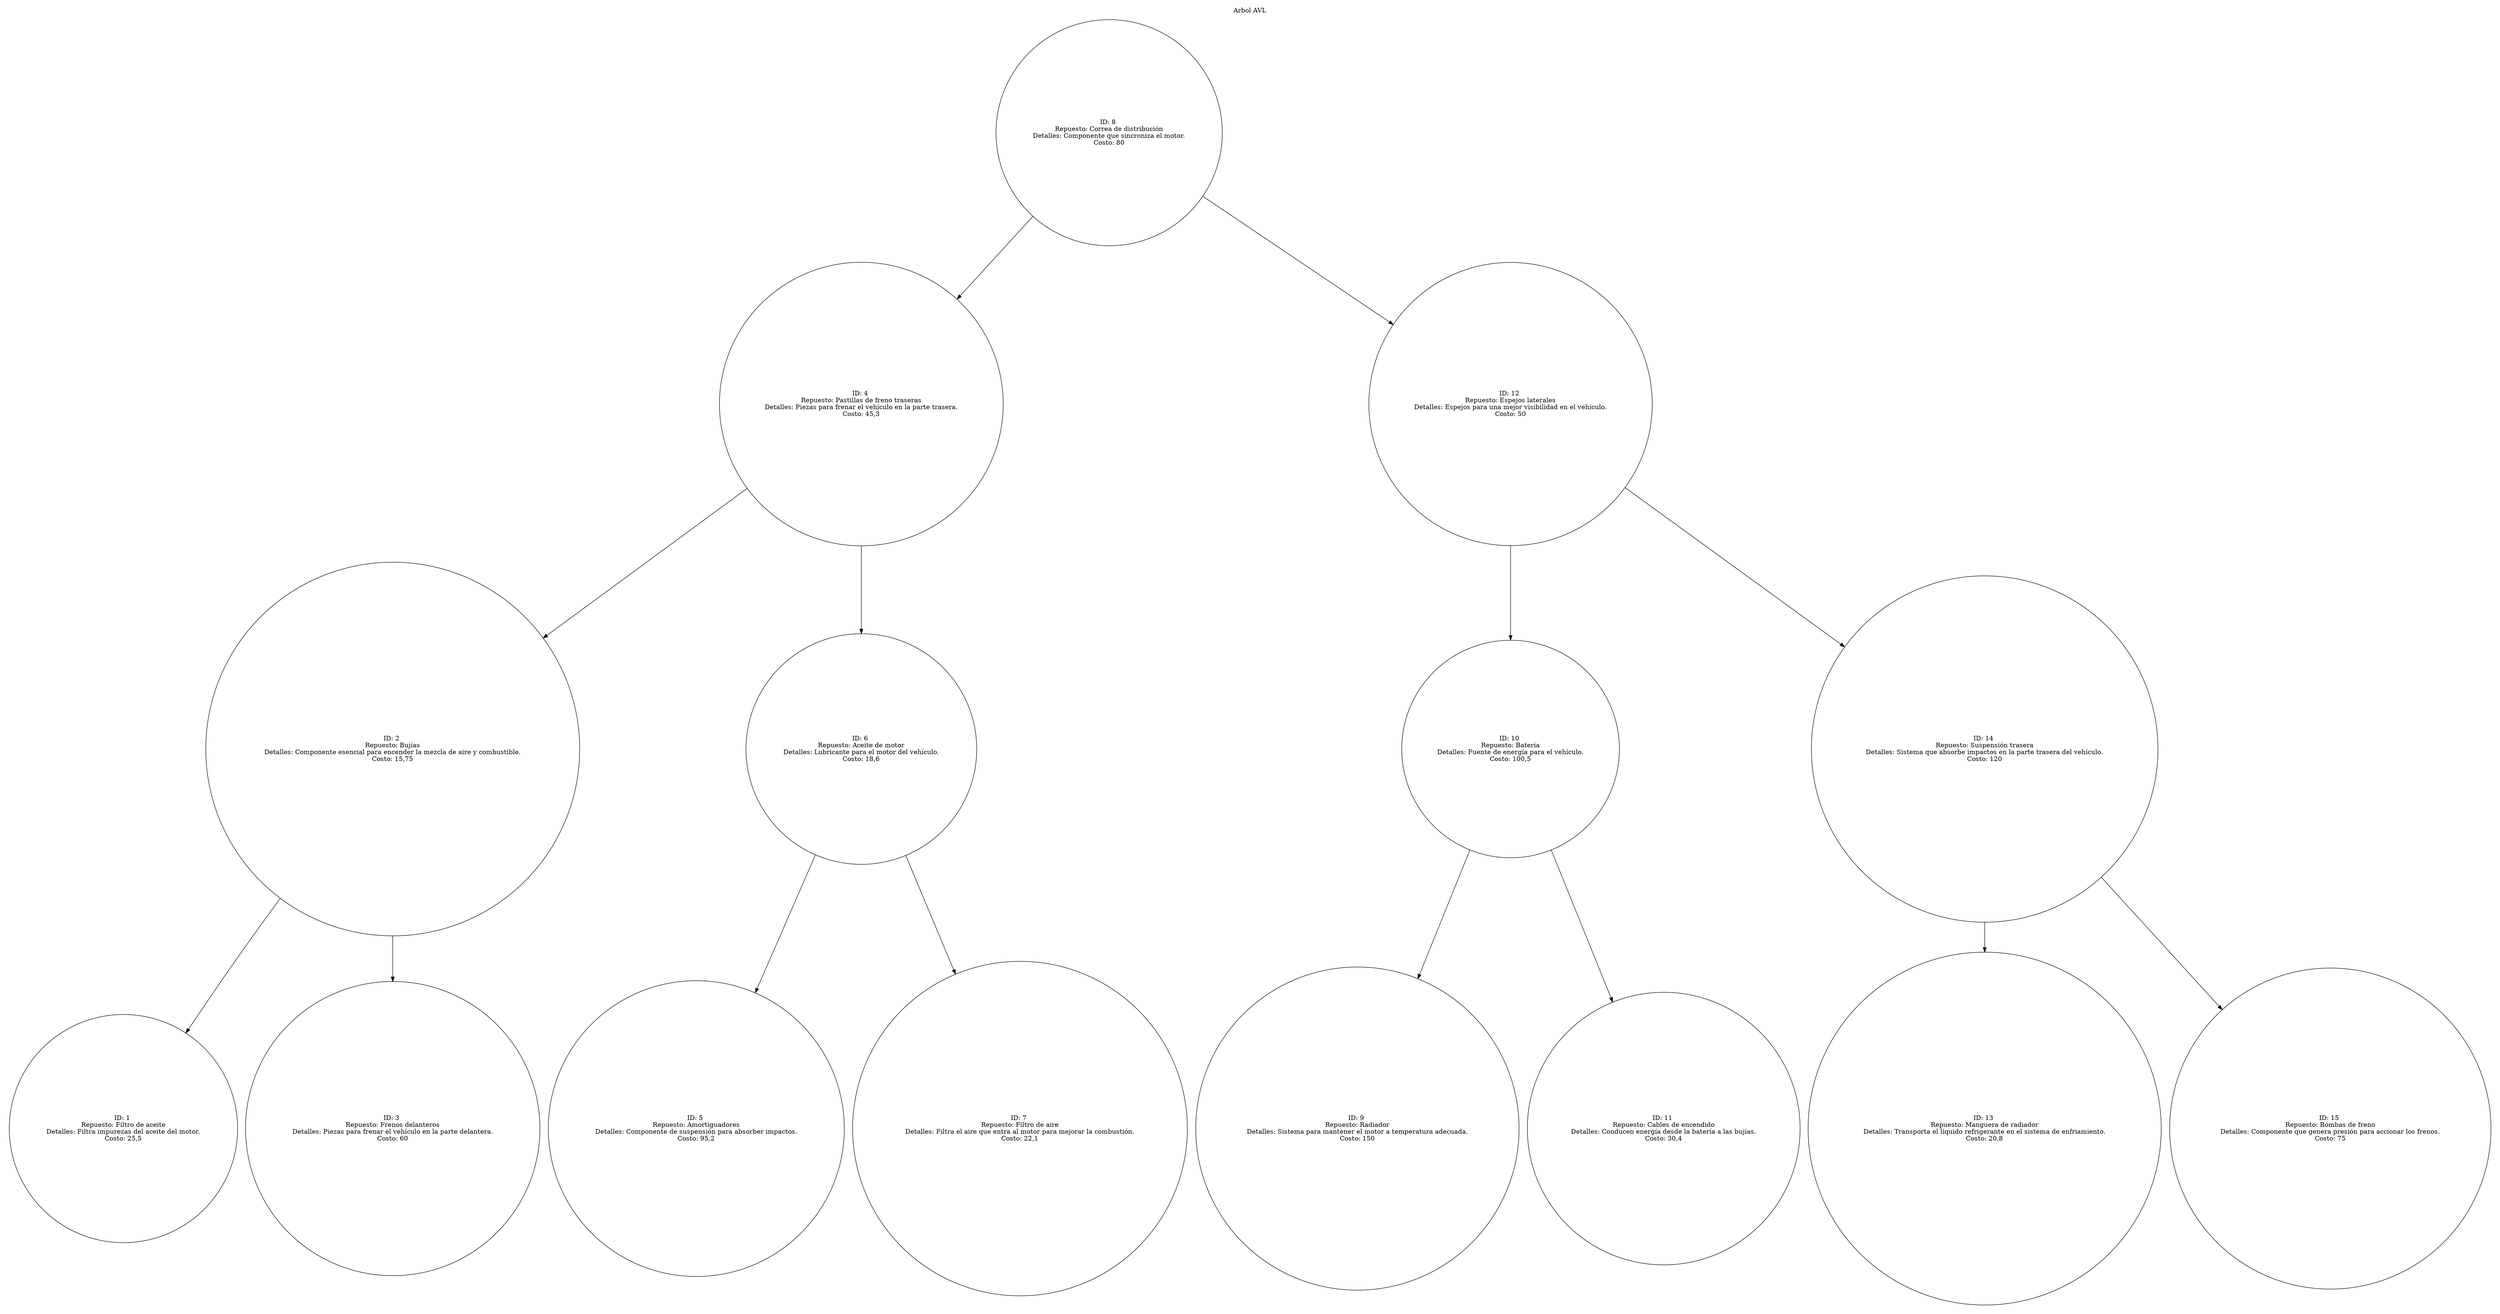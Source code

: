 digraph AVL{
	node[shape=circle];
	graph[pencolor=transparent];
	subgraph cluster_0{
		label = "Arbol AVL";
	"8" [label = "ID: 8 
Repuesto: Correa de distribución
Detalles: Componente que sincroniza el motor.
Costo: 80"];
	"8" -> "4";
	"8" -> "12";
	"4" [label = "ID: 4 
Repuesto: Pastillas de freno traseras
Detalles: Piezas para frenar el vehículo en la parte trasera.
Costo: 45,3"];
	"4" -> "2";
	"4" -> "6";
	"2" [label = "ID: 2 
Repuesto: Bujías
Detalles: Componente esencial para encender la mezcla de aire y combustible.
Costo: 15,75"];
	"2" -> "1";
	"2" -> "3";
	"1" [label = "ID: 1 
Repuesto: Filtro de aceite
Detalles: Filtra impurezas del aceite del motor.
Costo: 25,5"];
	"3" [label = "ID: 3 
Repuesto: Frenos delanteros
Detalles: Piezas para frenar el vehículo en la parte delantera.
Costo: 60"];
	"6" [label = "ID: 6 
Repuesto: Aceite de motor
Detalles: Lubricante para el motor del vehículo.
Costo: 18,6"];
	"6" -> "5";
	"6" -> "7";
	"5" [label = "ID: 5 
Repuesto: Amortiguadores
Detalles: Componente de suspensión para absorber impactos.
Costo: 95,2"];
	"7" [label = "ID: 7 
Repuesto: Filtro de aire
Detalles: Filtra el aire que entra al motor para mejorar la combustión.
Costo: 22,1"];
	"12" [label = "ID: 12 
Repuesto: Espejos laterales
Detalles: Espejos para una mejor visibilidad en el vehículo.
Costo: 50"];
	"12" -> "10";
	"12" -> "14";
	"10" [label = "ID: 10 
Repuesto: Batería
Detalles: Fuente de energía para el vehículo.
Costo: 100,5"];
	"10" -> "9";
	"10" -> "11";
	"9" [label = "ID: 9 
Repuesto: Radiador
Detalles: Sistema para mantener el motor a temperatura adecuada.
Costo: 150"];
	"11" [label = "ID: 11 
Repuesto: Cables de encendido
Detalles: Conducen energía desde la batería a las bujías.
Costo: 30,4"];
	"14" [label = "ID: 14 
Repuesto: Suspensión trasera
Detalles: Sistema que absorbe impactos en la parte trasera del vehículo.
Costo: 120"];
	"14" -> "13";
	"14" -> "15";
	"13" [label = "ID: 13 
Repuesto: Manguera de radiador
Detalles: Transporta el líquido refrigerante en el sistema de enfriamiento.
Costo: 20,8"];
	"15" [label = "ID: 15 
Repuesto: Bombas de freno
Detalles: Componente que genera presión para accionar los frenos.
Costo: 75"];
		}
}
